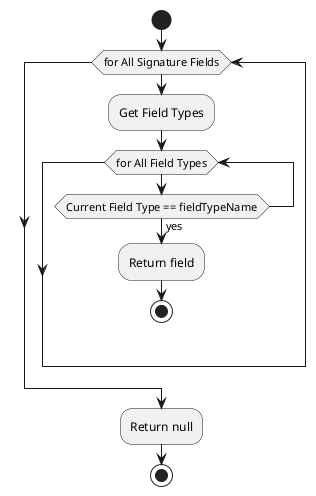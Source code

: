 @startuml
start
while(for All Signature Fields)
:Get Field Types;
while(for All Field Types)
if (Current Field Type == fieldTypeName) then (yes)
:Return field;
stop
endif
endwhile
endwhile
:Return null;
stop
@enduml